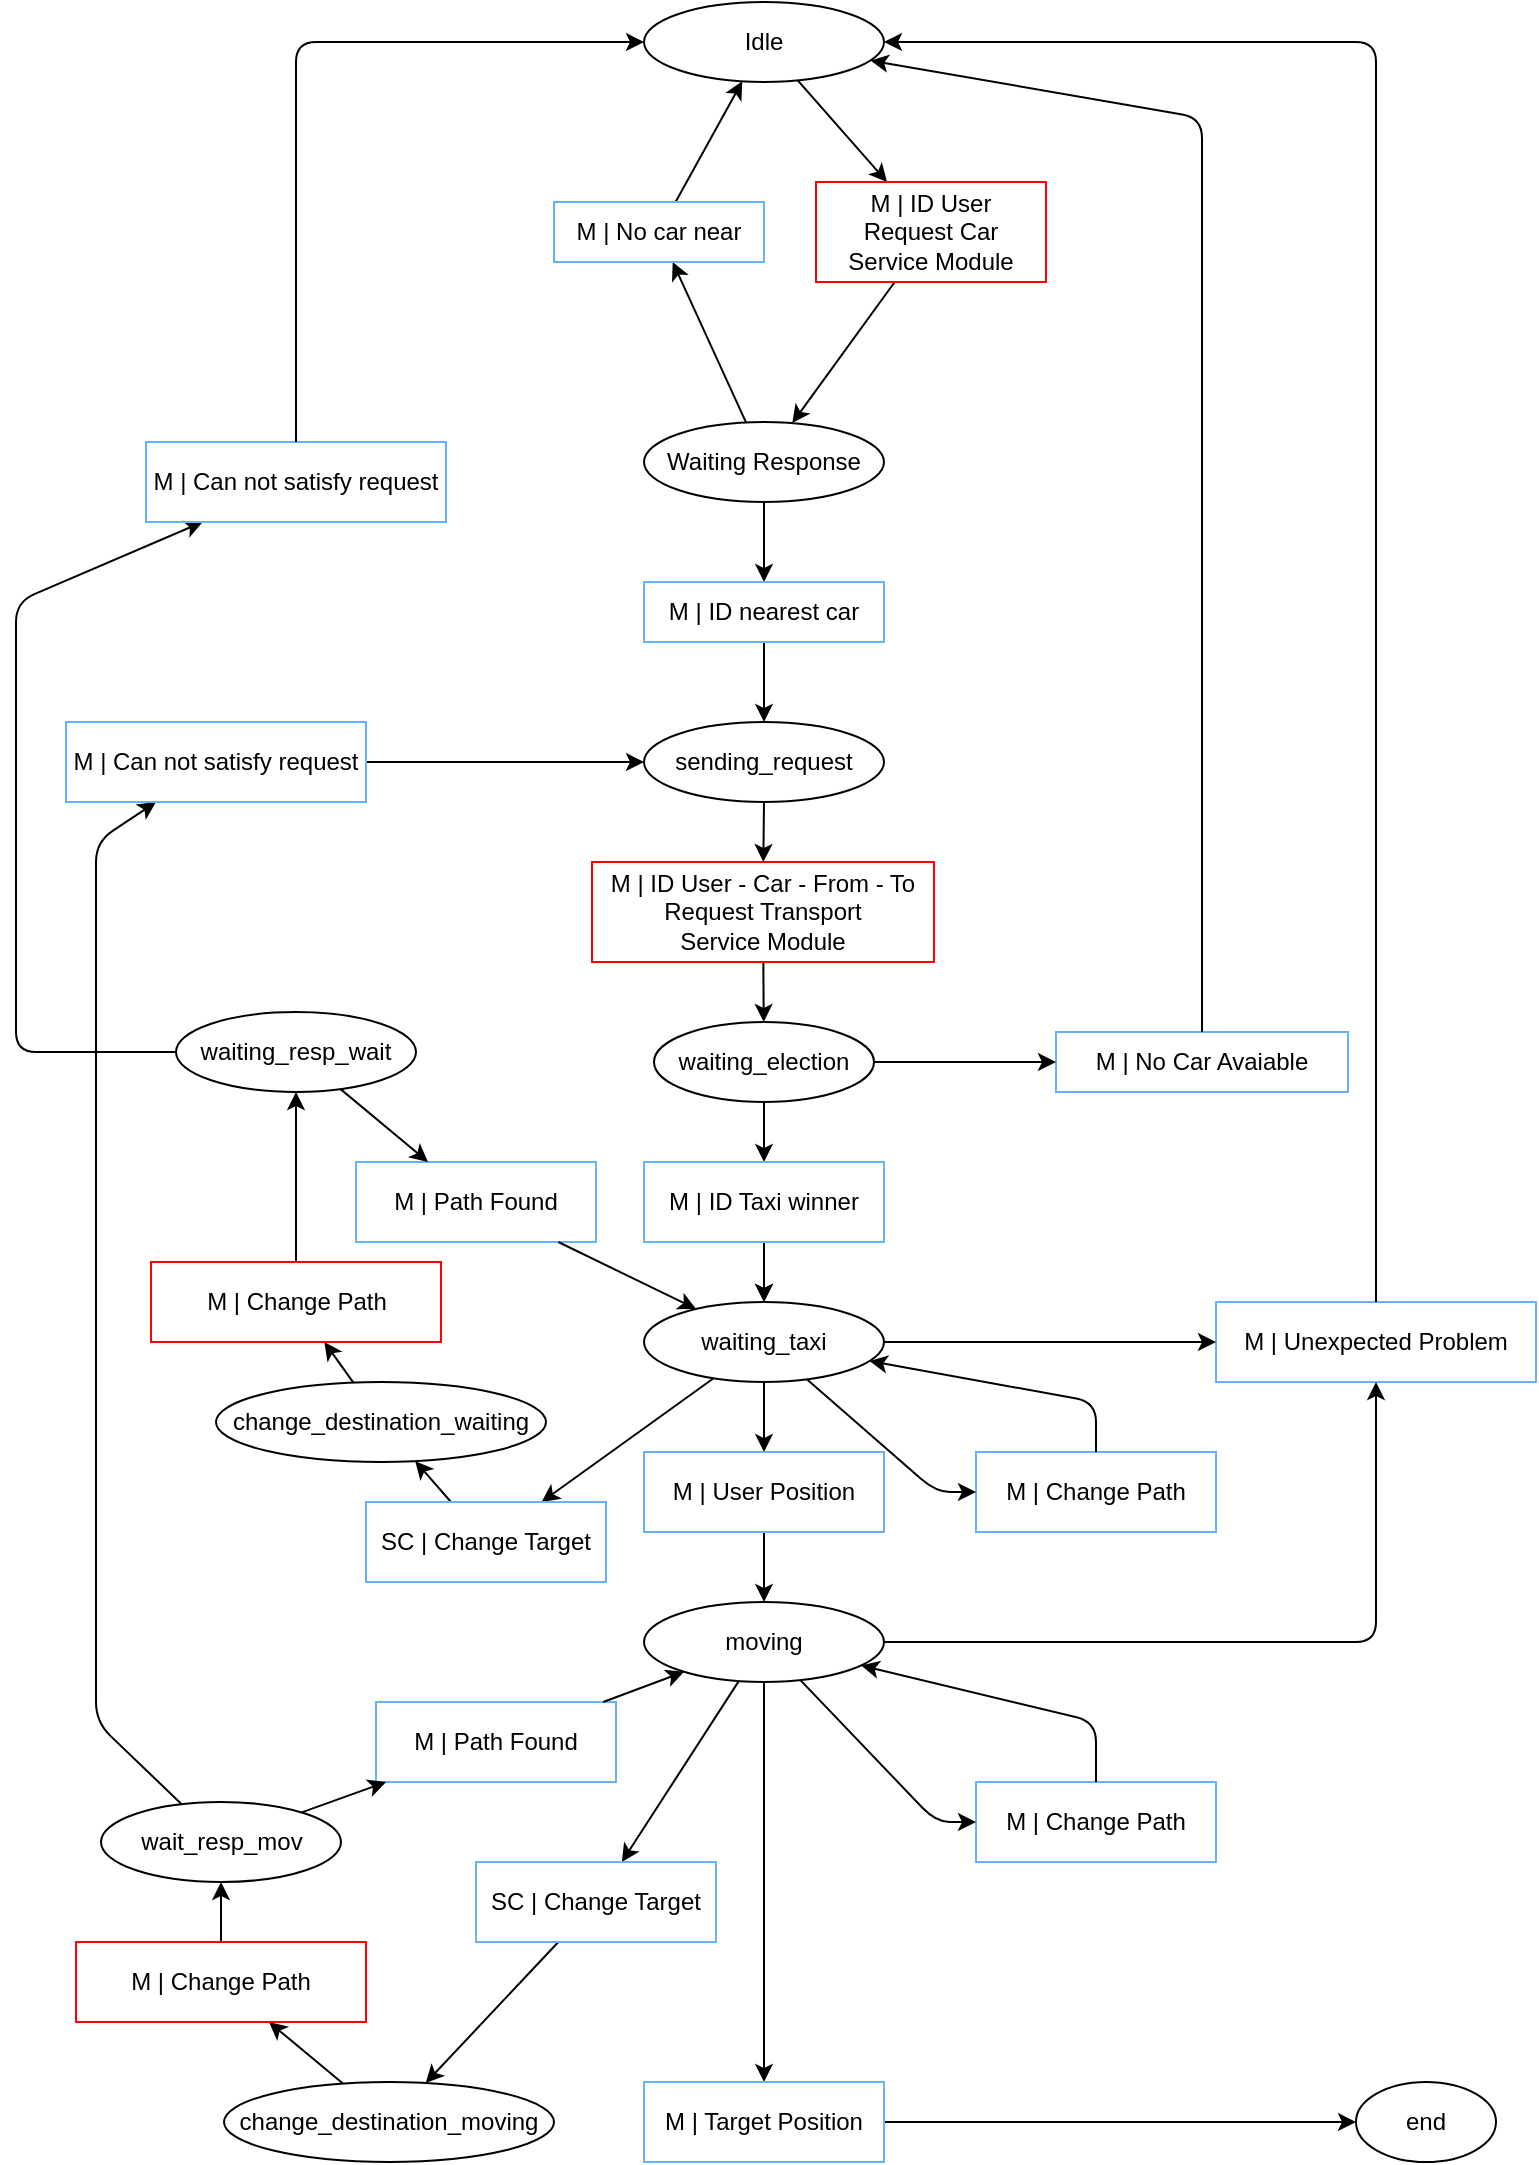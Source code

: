 <mxfile version="12.9.3" type="device"><diagram id="UIkgHiiRnHfRhCUhEY8e" name="Page-1"><mxGraphModel dx="1185" dy="685" grid="1" gridSize="10" guides="1" tooltips="1" connect="1" arrows="1" fold="1" page="1" pageScale="1" pageWidth="827" pageHeight="1169" math="0" shadow="0"><root><mxCell id="0"/><mxCell id="1" parent="0"/><mxCell id="0_yy_IyR2nImYbsmrZYt-3" value="Idle" style="ellipse;whiteSpace=wrap;html=1;" parent="1" vertex="1"><mxGeometry x="354" y="60" width="120" height="40" as="geometry"/></mxCell><mxCell id="1BChCuuW57q9WMQYWWYu-3" value="Waiting Response" style="ellipse;whiteSpace=wrap;html=1;" parent="1" vertex="1"><mxGeometry x="354" y="270" width="120" height="40" as="geometry"/></mxCell><mxCell id="1BChCuuW57q9WMQYWWYu-4" value="" style="endArrow=classic;html=1;" parent="1" source="1BChCuuW57q9WMQYWWYu-30" target="1BChCuuW57q9WMQYWWYu-3" edge="1"><mxGeometry width="50" height="50" relative="1" as="geometry"><mxPoint x="223" y="400" as="sourcePoint"/><mxPoint x="370" y="200" as="targetPoint"/></mxGeometry></mxCell><mxCell id="1BChCuuW57q9WMQYWWYu-6" value="" style="endArrow=classic;html=1;" parent="1" source="0_yy_IyR2nImYbsmrZYt-3" target="1BChCuuW57q9WMQYWWYu-30" edge="1"><mxGeometry width="50" height="50" relative="1" as="geometry"><mxPoint x="220" y="280" as="sourcePoint"/><mxPoint x="235.935" y="380" as="targetPoint"/></mxGeometry></mxCell><mxCell id="1BChCuuW57q9WMQYWWYu-7" value="" style="endArrow=classic;html=1;" parent="1" source="1BChCuuW57q9WMQYWWYu-55" target="0_yy_IyR2nImYbsmrZYt-3" edge="1"><mxGeometry width="50" height="50" relative="1" as="geometry"><mxPoint x="300" y="380" as="sourcePoint"/><mxPoint x="350" y="330" as="targetPoint"/></mxGeometry></mxCell><mxCell id="1BChCuuW57q9WMQYWWYu-9" value="" style="endArrow=classic;html=1;" parent="1" source="1BChCuuW57q9WMQYWWYu-3" target="1BChCuuW57q9WMQYWWYu-55" edge="1"><mxGeometry width="50" height="50" relative="1" as="geometry"><mxPoint x="430" y="280" as="sourcePoint"/><mxPoint x="220" y="280" as="targetPoint"/></mxGeometry></mxCell><mxCell id="1BChCuuW57q9WMQYWWYu-10" value="sending_request" style="ellipse;whiteSpace=wrap;html=1;" parent="1" vertex="1"><mxGeometry x="354" y="420" width="120" height="40" as="geometry"/></mxCell><mxCell id="1BChCuuW57q9WMQYWWYu-11" value="" style="endArrow=classic;html=1;" parent="1" source="1BChCuuW57q9WMQYWWYu-54" target="1BChCuuW57q9WMQYWWYu-10" edge="1"><mxGeometry width="50" height="50" relative="1" as="geometry"><mxPoint x="160" y="610" as="sourcePoint"/><mxPoint x="270" y="560" as="targetPoint"/></mxGeometry></mxCell><mxCell id="1BChCuuW57q9WMQYWWYu-13" value="" style="endArrow=classic;html=1;" parent="1" source="1BChCuuW57q9WMQYWWYu-3" target="1BChCuuW57q9WMQYWWYu-54" edge="1"><mxGeometry width="50" height="50" relative="1" as="geometry"><mxPoint x="160" y="530" as="sourcePoint"/><mxPoint x="160" y="660" as="targetPoint"/></mxGeometry></mxCell><mxCell id="1BChCuuW57q9WMQYWWYu-15" value="" style="endArrow=classic;html=1;" parent="1" source="1BChCuuW57q9WMQYWWYu-31" target="1BChCuuW57q9WMQYWWYu-17" edge="1"><mxGeometry width="50" height="50" relative="1" as="geometry"><mxPoint x="660" y="450" as="sourcePoint"/><mxPoint x="650" y="360" as="targetPoint"/><Array as="points"/></mxGeometry></mxCell><mxCell id="1BChCuuW57q9WMQYWWYu-17" value="waiting_election" style="ellipse;whiteSpace=wrap;html=1;" parent="1" vertex="1"><mxGeometry x="359" y="570" width="110" height="40" as="geometry"/></mxCell><mxCell id="1BChCuuW57q9WMQYWWYu-19" value="waiting_taxi" style="ellipse;whiteSpace=wrap;html=1;" parent="1" vertex="1"><mxGeometry x="354" y="710" width="120" height="40" as="geometry"/></mxCell><mxCell id="1BChCuuW57q9WMQYWWYu-20" value="" style="endArrow=classic;html=1;" parent="1" source="1BChCuuW57q9WMQYWWYu-53" target="1BChCuuW57q9WMQYWWYu-19" edge="1"><mxGeometry width="50" height="50" relative="1" as="geometry"><mxPoint x="585" y="597.5" as="sourcePoint"/><mxPoint x="780" y="480" as="targetPoint"/></mxGeometry></mxCell><mxCell id="1BChCuuW57q9WMQYWWYu-23" value="" style="endArrow=classic;html=1;" parent="1" source="1BChCuuW57q9WMQYWWYu-10" target="1BChCuuW57q9WMQYWWYu-31" edge="1"><mxGeometry width="50" height="50" relative="1" as="geometry"><mxPoint x="320" y="710" as="sourcePoint"/><mxPoint x="380.379" y="565" as="targetPoint"/></mxGeometry></mxCell><mxCell id="1BChCuuW57q9WMQYWWYu-29" value="" style="endArrow=classic;html=1;" parent="1" source="1BChCuuW57q9WMQYWWYu-17" target="1BChCuuW57q9WMQYWWYu-53" edge="1"><mxGeometry width="50" height="50" relative="1" as="geometry"><mxPoint x="567.45" y="515.569" as="sourcePoint"/><mxPoint x="545.432" y="575" as="targetPoint"/></mxGeometry></mxCell><mxCell id="1BChCuuW57q9WMQYWWYu-30" value="M | ID User&lt;br&gt;Request Car&lt;br&gt;Service Module" style="rounded=0;whiteSpace=wrap;html=1;fillColor=none;strokeColor=#FF0000;" parent="1" vertex="1"><mxGeometry x="440" y="150" width="115" height="50" as="geometry"/></mxCell><mxCell id="1BChCuuW57q9WMQYWWYu-31" value="M | ID User - Car - From - To&lt;br&gt;Request Transport&lt;br&gt;Service Module" style="rounded=0;whiteSpace=wrap;html=1;fillColor=none;strokeColor=#FF0000;" parent="1" vertex="1"><mxGeometry x="328" y="490" width="171" height="50" as="geometry"/></mxCell><mxCell id="1BChCuuW57q9WMQYWWYu-32" value="moving" style="ellipse;whiteSpace=wrap;html=1;strokeColor=#000000;fillColor=#ffffff;" parent="1" vertex="1"><mxGeometry x="354" y="860" width="120" height="40" as="geometry"/></mxCell><mxCell id="1BChCuuW57q9WMQYWWYu-33" value="" style="endArrow=classic;html=1;" parent="1" source="1BChCuuW57q9WMQYWWYu-52" target="1BChCuuW57q9WMQYWWYu-32" edge="1"><mxGeometry width="50" height="50" relative="1" as="geometry"><mxPoint x="650" y="810" as="sourcePoint"/><mxPoint x="700" y="760" as="targetPoint"/></mxGeometry></mxCell><mxCell id="1BChCuuW57q9WMQYWWYu-35" value="" style="endArrow=classic;html=1;" parent="1" source="1BChCuuW57q9WMQYWWYu-19" target="1BChCuuW57q9WMQYWWYu-52" edge="1"><mxGeometry width="50" height="50" relative="1" as="geometry"><mxPoint x="540" y="750" as="sourcePoint"/><mxPoint x="540" y="830" as="targetPoint"/></mxGeometry></mxCell><mxCell id="1BChCuuW57q9WMQYWWYu-36" value="end" style="ellipse;whiteSpace=wrap;html=1;strokeColor=#000000;fillColor=#ffffff;" parent="1" vertex="1"><mxGeometry x="710" y="1100" width="70" height="40" as="geometry"/></mxCell><mxCell id="1BChCuuW57q9WMQYWWYu-37" value="" style="endArrow=classic;html=1;" parent="1" source="1BChCuuW57q9WMQYWWYu-49" target="1BChCuuW57q9WMQYWWYu-36" edge="1"><mxGeometry width="50" height="50" relative="1" as="geometry"><mxPoint x="330" y="960" as="sourcePoint"/><mxPoint x="380" y="910" as="targetPoint"/></mxGeometry></mxCell><mxCell id="1BChCuuW57q9WMQYWWYu-38" value="" style="endArrow=classic;html=1;" parent="1" source="1BChCuuW57q9WMQYWWYu-51" target="1BChCuuW57q9WMQYWWYu-40" edge="1"><mxGeometry width="50" height="50" relative="1" as="geometry"><mxPoint x="370" y="780" as="sourcePoint"/><mxPoint x="250" y="820" as="targetPoint"/></mxGeometry></mxCell><mxCell id="1BChCuuW57q9WMQYWWYu-39" value="" style="endArrow=classic;html=1;" parent="1" source="WJipe5HrG3yCDhKPvt2u-13" target="1BChCuuW57q9WMQYWWYu-58" edge="1"><mxGeometry width="50" height="50" relative="1" as="geometry"><mxPoint x="223.119" y="985" as="sourcePoint"/><mxPoint x="210" y="900" as="targetPoint"/></mxGeometry></mxCell><mxCell id="1BChCuuW57q9WMQYWWYu-40" value="change_destination_waiting" style="ellipse;whiteSpace=wrap;html=1;strokeColor=#000000;fillColor=#ffffff;" parent="1" vertex="1"><mxGeometry x="140" y="750" width="165" height="40" as="geometry"/></mxCell><mxCell id="1BChCuuW57q9WMQYWWYu-42" value="" style="endArrow=classic;html=1;" parent="1" source="1BChCuuW57q9WMQYWWYu-19" target="1BChCuuW57q9WMQYWWYu-51" edge="1"><mxGeometry width="50" height="50" relative="1" as="geometry"><mxPoint x="490.943" y="723.03" as="sourcePoint"/><mxPoint x="228.961" y="846.879" as="targetPoint"/></mxGeometry></mxCell><mxCell id="1BChCuuW57q9WMQYWWYu-44" value="" style="endArrow=classic;html=1;" parent="1" source="1BChCuuW57q9WMQYWWYu-32" target="WJipe5HrG3yCDhKPvt2u-13" edge="1"><mxGeometry width="50" height="50" relative="1" as="geometry"><mxPoint x="480" y="870" as="sourcePoint"/><mxPoint x="259.696" y="985" as="targetPoint"/></mxGeometry></mxCell><mxCell id="1BChCuuW57q9WMQYWWYu-47" value="" style="endArrow=classic;html=1;" parent="1" source="1BChCuuW57q9WMQYWWYu-32" target="1BChCuuW57q9WMQYWWYu-49" edge="1"><mxGeometry width="50" height="50" relative="1" as="geometry"><mxPoint x="540" y="910" as="sourcePoint"/><mxPoint x="540" y="1010" as="targetPoint"/></mxGeometry></mxCell><mxCell id="1BChCuuW57q9WMQYWWYu-49" value="M | Target Position" style="rounded=0;whiteSpace=wrap;html=1;strokeColor=#66B2FF;fillColor=none;" parent="1" vertex="1"><mxGeometry x="354" y="1100" width="120" height="40" as="geometry"/></mxCell><mxCell id="1BChCuuW57q9WMQYWWYu-51" value="SC | Change Target" style="rounded=0;whiteSpace=wrap;html=1;strokeColor=#66B2FF;fillColor=none;" parent="1" vertex="1"><mxGeometry x="215" y="810" width="120" height="40" as="geometry"/></mxCell><mxCell id="1BChCuuW57q9WMQYWWYu-52" value="M | User Position" style="rounded=0;whiteSpace=wrap;html=1;strokeColor=#66B2FF;fillColor=none;" parent="1" vertex="1"><mxGeometry x="354" y="785" width="120" height="40" as="geometry"/></mxCell><mxCell id="1BChCuuW57q9WMQYWWYu-54" value="M | ID nearest car" style="rounded=0;whiteSpace=wrap;html=1;strokeColor=#66B2FF;fillColor=none;" parent="1" vertex="1"><mxGeometry x="354" y="350" width="120" height="30" as="geometry"/></mxCell><mxCell id="1BChCuuW57q9WMQYWWYu-55" value="M | No car near" style="rounded=0;whiteSpace=wrap;html=1;strokeColor=#66B2FF;fillColor=none;" parent="1" vertex="1"><mxGeometry x="309" y="160" width="105" height="30" as="geometry"/></mxCell><mxCell id="1BChCuuW57q9WMQYWWYu-56" value="M | No Car Avaiable" style="rounded=0;whiteSpace=wrap;html=1;strokeColor=#66B2FF;fillColor=none;" parent="1" vertex="1"><mxGeometry x="560" y="575" width="146" height="30" as="geometry"/></mxCell><mxCell id="1BChCuuW57q9WMQYWWYu-58" value="change_destination_moving" style="ellipse;whiteSpace=wrap;html=1;strokeColor=#000000;fillColor=#ffffff;" parent="1" vertex="1"><mxGeometry x="144" y="1100" width="165" height="40" as="geometry"/></mxCell><mxCell id="1BChCuuW57q9WMQYWWYu-59" value="" style="endArrow=classic;html=1;" parent="1" source="1BChCuuW57q9WMQYWWYu-81" target="1BChCuuW57q9WMQYWWYu-67" edge="1"><mxGeometry width="50" height="50" relative="1" as="geometry"><mxPoint x="-140" y="797.5" as="sourcePoint"/><mxPoint x="-220" y="800" as="targetPoint"/></mxGeometry></mxCell><mxCell id="1BChCuuW57q9WMQYWWYu-62" value="" style="endArrow=classic;html=1;" parent="1" source="1BChCuuW57q9WMQYWWYu-40" target="1BChCuuW57q9WMQYWWYu-81" edge="1"><mxGeometry width="50" height="50" relative="1" as="geometry"><mxPoint x="20" y="795" as="sourcePoint"/><mxPoint x="-30" y="792.077" as="targetPoint"/></mxGeometry></mxCell><mxCell id="1BChCuuW57q9WMQYWWYu-64" value="" style="endArrow=classic;html=1;" parent="1" source="WJipe5HrG3yCDhKPvt2u-12" target="1BChCuuW57q9WMQYWWYu-74" edge="1"><mxGeometry width="50" height="50" relative="1" as="geometry"><mxPoint x="-130" y="938.677" as="sourcePoint"/><mxPoint x="-250" y="932.5" as="targetPoint"/></mxGeometry></mxCell><mxCell id="1BChCuuW57q9WMQYWWYu-66" value="" style="endArrow=classic;html=1;" parent="1" source="1BChCuuW57q9WMQYWWYu-58" target="WJipe5HrG3yCDhKPvt2u-12" edge="1"><mxGeometry width="50" height="50" relative="1" as="geometry"><mxPoint x="-9.994" y="928.125" as="sourcePoint"/><mxPoint x="-20" y="933.451" as="targetPoint"/></mxGeometry></mxCell><mxCell id="1BChCuuW57q9WMQYWWYu-67" value="waiting_resp_wait" style="ellipse;whiteSpace=wrap;html=1;strokeColor=#000000;" parent="1" vertex="1"><mxGeometry x="120" y="565" width="120" height="40" as="geometry"/></mxCell><mxCell id="1BChCuuW57q9WMQYWWYu-68" value="" style="endArrow=classic;html=1;" parent="1" source="1BChCuuW57q9WMQYWWYu-53" target="1BChCuuW57q9WMQYWWYu-19" edge="1"><mxGeometry width="50" height="50" relative="1" as="geometry"><mxPoint x="-120" y="730" as="sourcePoint"/><mxPoint x="-70" y="680" as="targetPoint"/><Array as="points"/></mxGeometry></mxCell><mxCell id="1BChCuuW57q9WMQYWWYu-73" value="" style="endArrow=classic;html=1;" parent="1" source="1BChCuuW57q9WMQYWWYu-67" target="WJipe5HrG3yCDhKPvt2u-24" edge="1"><mxGeometry width="50" height="50" relative="1" as="geometry"><mxPoint x="-290" y="757.5" as="sourcePoint"/><mxPoint x="-290" y="520" as="targetPoint"/><Array as="points"><mxPoint x="40" y="585"/><mxPoint x="40" y="360"/></Array></mxGeometry></mxCell><mxCell id="1BChCuuW57q9WMQYWWYu-74" value="wait_resp_mov" style="ellipse;whiteSpace=wrap;html=1;strokeColor=#000000;fillColor=none;" parent="1" vertex="1"><mxGeometry x="82.5" y="960" width="120" height="40" as="geometry"/></mxCell><mxCell id="1BChCuuW57q9WMQYWWYu-78" value="" style="endArrow=classic;html=1;" parent="1" source="WJipe5HrG3yCDhKPvt2u-27" target="1BChCuuW57q9WMQYWWYu-10" edge="1"><mxGeometry width="50" height="50" relative="1" as="geometry"><mxPoint x="-130" y="681.135" as="sourcePoint"/><mxPoint x="-120" y="630" as="targetPoint"/><Array as="points"/></mxGeometry></mxCell><mxCell id="1BChCuuW57q9WMQYWWYu-81" value="M | Change Path" style="rounded=0;whiteSpace=wrap;html=1;fillColor=none;strokeColor=#FF0000;" parent="1" vertex="1"><mxGeometry x="107.5" y="690" width="145" height="40" as="geometry"/></mxCell><mxCell id="1BChCuuW57q9WMQYWWYu-84" value="M | Path Found" style="rounded=0;whiteSpace=wrap;html=1;strokeColor=#66B2FF;fillColor=none;" parent="1" vertex="1"><mxGeometry x="210" y="640" width="120" height="40" as="geometry"/></mxCell><mxCell id="1BChCuuW57q9WMQYWWYu-94" value="M | Unexpected Problem" style="rounded=0;whiteSpace=wrap;html=1;strokeColor=#66B2FF;fillColor=none;" parent="1" vertex="1"><mxGeometry x="640" y="710" width="160" height="40" as="geometry"/></mxCell><mxCell id="WJipe5HrG3yCDhKPvt2u-1" value="" style="endArrow=classic;html=1;" parent="1" source="1BChCuuW57q9WMQYWWYu-17" target="1BChCuuW57q9WMQYWWYu-56" edge="1"><mxGeometry width="50" height="50" relative="1" as="geometry"><mxPoint x="420" y="200" as="sourcePoint"/><mxPoint x="470" y="150" as="targetPoint"/></mxGeometry></mxCell><mxCell id="WJipe5HrG3yCDhKPvt2u-2" value="" style="endArrow=classic;html=1;" parent="1" source="1BChCuuW57q9WMQYWWYu-56" target="0_yy_IyR2nImYbsmrZYt-3" edge="1"><mxGeometry width="50" height="50" relative="1" as="geometry"><mxPoint x="290" y="190" as="sourcePoint"/><mxPoint x="340" y="140" as="targetPoint"/><Array as="points"><mxPoint x="633" y="118"/></Array></mxGeometry></mxCell><mxCell id="1BChCuuW57q9WMQYWWYu-53" value="M | ID Taxi winner" style="rounded=0;whiteSpace=wrap;html=1;strokeColor=#66B2FF;fillColor=none;" parent="1" vertex="1"><mxGeometry x="354" y="640" width="120" height="40" as="geometry"/></mxCell><mxCell id="WJipe5HrG3yCDhKPvt2u-5" value="" style="endArrow=classic;html=1;" parent="1" source="1BChCuuW57q9WMQYWWYu-84" target="1BChCuuW57q9WMQYWWYu-19" edge="1"><mxGeometry width="50" height="50" relative="1" as="geometry"><mxPoint x="-20" y="726.916" as="sourcePoint"/><mxPoint x="721.684" y="606.911" as="targetPoint"/><Array as="points"/></mxGeometry></mxCell><mxCell id="WJipe5HrG3yCDhKPvt2u-6" value="" style="endArrow=classic;html=1;" parent="1" source="1BChCuuW57q9WMQYWWYu-32" target="1BChCuuW57q9WMQYWWYu-94" edge="1"><mxGeometry width="50" height="50" relative="1" as="geometry"><mxPoint x="540" y="830" as="sourcePoint"/><mxPoint x="590" y="780" as="targetPoint"/><Array as="points"><mxPoint x="720" y="880"/></Array></mxGeometry></mxCell><mxCell id="WJipe5HrG3yCDhKPvt2u-7" value="" style="endArrow=classic;html=1;" parent="1" source="1BChCuuW57q9WMQYWWYu-19" target="1BChCuuW57q9WMQYWWYu-94" edge="1"><mxGeometry width="50" height="50" relative="1" as="geometry"><mxPoint x="550" y="830" as="sourcePoint"/><mxPoint x="600" y="780" as="targetPoint"/></mxGeometry></mxCell><mxCell id="WJipe5HrG3yCDhKPvt2u-10" value="" style="endArrow=classic;html=1;" parent="1" source="1BChCuuW57q9WMQYWWYu-94" target="0_yy_IyR2nImYbsmrZYt-3" edge="1"><mxGeometry width="50" height="50" relative="1" as="geometry"><mxPoint x="690" y="620" as="sourcePoint"/><mxPoint x="740" y="570" as="targetPoint"/><Array as="points"><mxPoint x="720" y="80"/></Array></mxGeometry></mxCell><mxCell id="WJipe5HrG3yCDhKPvt2u-11" value="" style="endArrow=classic;html=1;" parent="1" source="1BChCuuW57q9WMQYWWYu-67" target="1BChCuuW57q9WMQYWWYu-84" edge="1"><mxGeometry width="50" height="50" relative="1" as="geometry"><mxPoint x="-50" y="750" as="sourcePoint"/><mxPoint y="700" as="targetPoint"/></mxGeometry></mxCell><mxCell id="WJipe5HrG3yCDhKPvt2u-12" value="M | Change Path" style="rounded=0;whiteSpace=wrap;html=1;fillColor=none;strokeColor=#FF0000;" parent="1" vertex="1"><mxGeometry x="70" y="1030" width="145" height="40" as="geometry"/></mxCell><mxCell id="WJipe5HrG3yCDhKPvt2u-13" value="SC | Change Target" style="rounded=0;whiteSpace=wrap;html=1;strokeColor=#66B2FF;fillColor=none;" parent="1" vertex="1"><mxGeometry x="270" y="990" width="120" height="40" as="geometry"/></mxCell><mxCell id="WJipe5HrG3yCDhKPvt2u-18" value="M | Change Path" style="rounded=0;whiteSpace=wrap;html=1;strokeColor=#66B2FF;fillColor=none;" parent="1" vertex="1"><mxGeometry x="520" y="950" width="120" height="40" as="geometry"/></mxCell><mxCell id="WJipe5HrG3yCDhKPvt2u-19" value="M | Change Path" style="rounded=0;whiteSpace=wrap;html=1;strokeColor=#66B2FF;fillColor=none;" parent="1" vertex="1"><mxGeometry x="520" y="785" width="120" height="40" as="geometry"/></mxCell><mxCell id="WJipe5HrG3yCDhKPvt2u-20" value="" style="endArrow=classic;html=1;" parent="1" source="1BChCuuW57q9WMQYWWYu-19" target="WJipe5HrG3yCDhKPvt2u-19" edge="1"><mxGeometry width="50" height="50" relative="1" as="geometry"><mxPoint x="480" y="800" as="sourcePoint"/><mxPoint x="530" y="750" as="targetPoint"/><Array as="points"><mxPoint x="500" y="805"/></Array></mxGeometry></mxCell><mxCell id="WJipe5HrG3yCDhKPvt2u-21" value="" style="endArrow=classic;html=1;" parent="1" source="WJipe5HrG3yCDhKPvt2u-19" target="1BChCuuW57q9WMQYWWYu-19" edge="1"><mxGeometry width="50" height="50" relative="1" as="geometry"><mxPoint x="530" y="720" as="sourcePoint"/><mxPoint x="580" y="670" as="targetPoint"/><Array as="points"><mxPoint x="580" y="760"/></Array></mxGeometry></mxCell><mxCell id="WJipe5HrG3yCDhKPvt2u-22" value="" style="endArrow=classic;html=1;" parent="1" source="1BChCuuW57q9WMQYWWYu-32" target="WJipe5HrG3yCDhKPvt2u-18" edge="1"><mxGeometry width="50" height="50" relative="1" as="geometry"><mxPoint x="520" y="950" as="sourcePoint"/><mxPoint x="570" y="900" as="targetPoint"/><Array as="points"><mxPoint x="500" y="970"/></Array></mxGeometry></mxCell><mxCell id="WJipe5HrG3yCDhKPvt2u-23" value="" style="endArrow=classic;html=1;" parent="1" source="WJipe5HrG3yCDhKPvt2u-18" target="1BChCuuW57q9WMQYWWYu-32" edge="1"><mxGeometry width="50" height="50" relative="1" as="geometry"><mxPoint x="550" y="950" as="sourcePoint"/><mxPoint x="600" y="900" as="targetPoint"/><Array as="points"><mxPoint x="580" y="920"/></Array></mxGeometry></mxCell><mxCell id="WJipe5HrG3yCDhKPvt2u-24" value="M | Can not satisfy request" style="rounded=0;whiteSpace=wrap;html=1;strokeColor=#66B2FF;fillColor=none;" parent="1" vertex="1"><mxGeometry x="105" y="280" width="150" height="40" as="geometry"/></mxCell><mxCell id="WJipe5HrG3yCDhKPvt2u-25" value="" style="endArrow=classic;html=1;" parent="1" source="WJipe5HrG3yCDhKPvt2u-24" target="0_yy_IyR2nImYbsmrZYt-3" edge="1"><mxGeometry width="50" height="50" relative="1" as="geometry"><mxPoint x="50" y="330" as="sourcePoint"/><mxPoint x="100" y="280" as="targetPoint"/><Array as="points"><mxPoint x="180" y="80"/></Array></mxGeometry></mxCell><mxCell id="WJipe5HrG3yCDhKPvt2u-26" value="" style="endArrow=classic;html=1;" parent="1" source="1BChCuuW57q9WMQYWWYu-74" target="WJipe5HrG3yCDhKPvt2u-27" edge="1"><mxGeometry width="50" height="50" relative="1" as="geometry"><mxPoint x="-360" y="750" as="sourcePoint"/><mxPoint x="-310" y="700" as="targetPoint"/><Array as="points"><mxPoint x="80" y="920"/><mxPoint x="80" y="480"/></Array></mxGeometry></mxCell><mxCell id="WJipe5HrG3yCDhKPvt2u-27" value="M | Can not satisfy request" style="rounded=0;whiteSpace=wrap;html=1;strokeColor=#66B2FF;fillColor=none;" parent="1" vertex="1"><mxGeometry x="65" y="420" width="150" height="40" as="geometry"/></mxCell><mxCell id="WJipe5HrG3yCDhKPvt2u-28" value="M | Path Found" style="rounded=0;whiteSpace=wrap;html=1;strokeColor=#66B2FF;fillColor=none;" parent="1" vertex="1"><mxGeometry x="220" y="910" width="120" height="40" as="geometry"/></mxCell><mxCell id="WJipe5HrG3yCDhKPvt2u-29" value="" style="endArrow=classic;html=1;" parent="1" source="1BChCuuW57q9WMQYWWYu-74" target="WJipe5HrG3yCDhKPvt2u-28" edge="1"><mxGeometry width="50" height="50" relative="1" as="geometry"><mxPoint x="110" y="890" as="sourcePoint"/><mxPoint x="160" y="840" as="targetPoint"/></mxGeometry></mxCell><mxCell id="WJipe5HrG3yCDhKPvt2u-30" value="" style="endArrow=classic;html=1;" parent="1" source="WJipe5HrG3yCDhKPvt2u-28" target="1BChCuuW57q9WMQYWWYu-32" edge="1"><mxGeometry width="50" height="50" relative="1" as="geometry"><mxPoint x="150" y="890" as="sourcePoint"/><mxPoint x="200" y="840" as="targetPoint"/></mxGeometry></mxCell></root></mxGraphModel></diagram></mxfile>